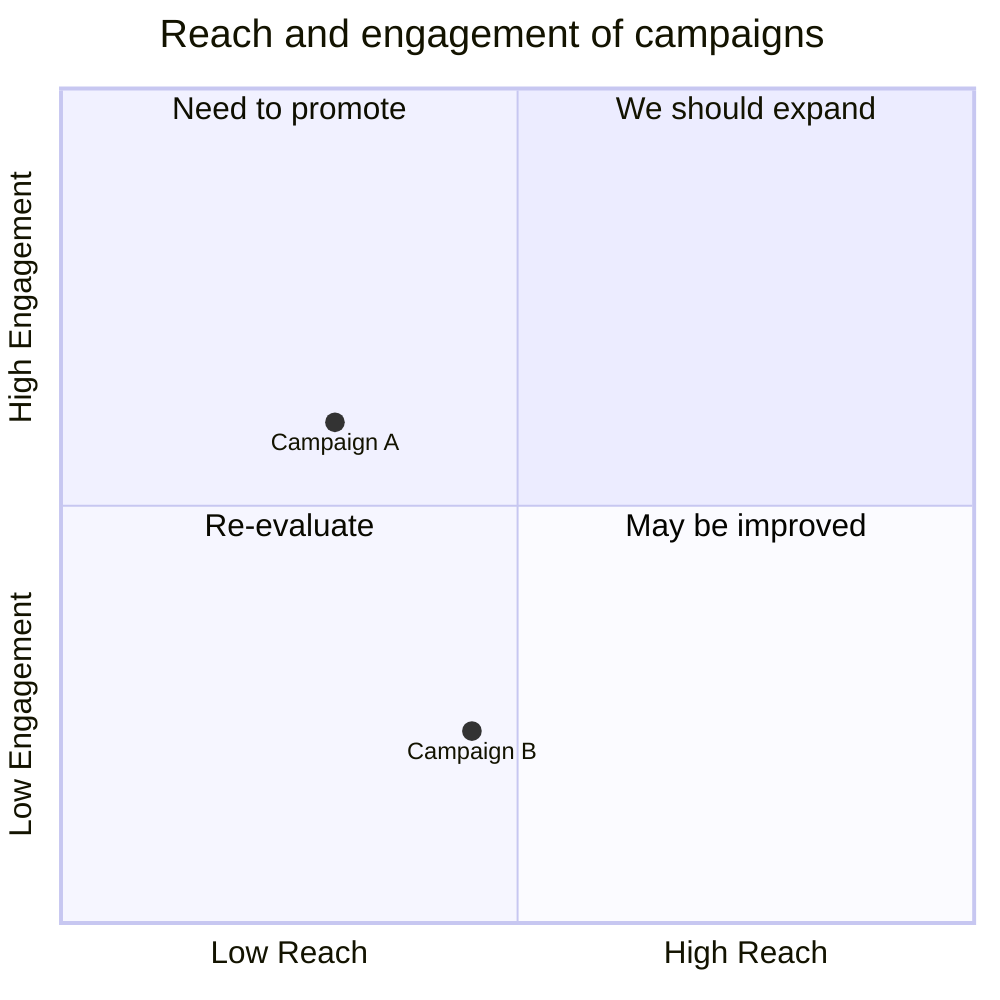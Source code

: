 %% SYNTAX TEST "source.mermaid" "quadrant chart test"

quadrantChart
%% <------------------ keyword.control.mermaid
    %% a comment
%%  ^^^^^^^^^^^^ comment
    title Reach and engagement of campaigns
%%  ^^^^^ keyword.control.mermaid
%%        ^^^^^^^^^^^^^^^^^^^^^^^^^^^^^^^^^ string
    x-axis Low Reach$&%/#.,?!*+='\-
%%  ^^^^^^ keyword.control.mermaid
%%         ^^^^^^^^^^^^^^^^^^^^^^^^ string
    x-axis Low Reach --> High Reach
%%  ^^^^^^ keyword.control.mermaid
%%         ^^^^^^^^^ string
%%                   ^^^ keyword.control.mermaid
%%                       ^^^^^^^^^^ string
    y-axis Low Engagement
%%  ^^^^^^ keyword.control.mermaid
%%         ^^^^^^^^^^^^^^ string
    y-axis Low Engagement --> High Engagement
%%  ^^^^^^ keyword.control.mermaid
%%         ^^^^^^^^^^^^^^ string
%%                        ^^^ keyword.control.mermaid
%%                            ^^^^^^^^^^^^^^^ string
    quadrant-1 We should expand
%%  ^^^^^^^^^^ keyword.control.mermaid
%%             ^^^^^^^^^^^^^^^^ string
    quadrant-2 Need to promote
%%  ^^^^^^^^^^ keyword.control.mermaid
%%             ^^^^^^^^^^^^^^^ string
    quadrant-3 Re-evaluate
%%  ^^^^^^^^^^ keyword.control.mermaid
%%             ^^^^^^^^^^^ string
    quadrant-4 May be improved
%%  ^^^^^^^^^^ keyword.control.mermaid
%%             ^^^^^^^^^^^^^^^ string
    Campaign A: [0.3, 0.6]
%%  ^^^^^^^^^^ string
%%            ^ keyword.control.mermaid
%%              ^ keyword.control.mermaid
%%               ^^^ constant.numeric.decimal.mermaid
%%                  ^ keyword.control.mermaid
%%                    ^^^ constant.numeric.decimal.mermaid
%%                       ^ keyword.control.mermaid
    Campaign B: [0.45, 0.23]
%%  ^^^^^^^^^^ string
%%            ^ keyword.control.mermaid
%%              ^ keyword.control.mermaid
%%               ^^^^ constant.numeric.decimal.mermaid
%%                   ^ keyword.control.mermaid
%%                     ^^^^ constant.numeric.decimal.mermaid
%%                         ^ keyword.control.mermaid